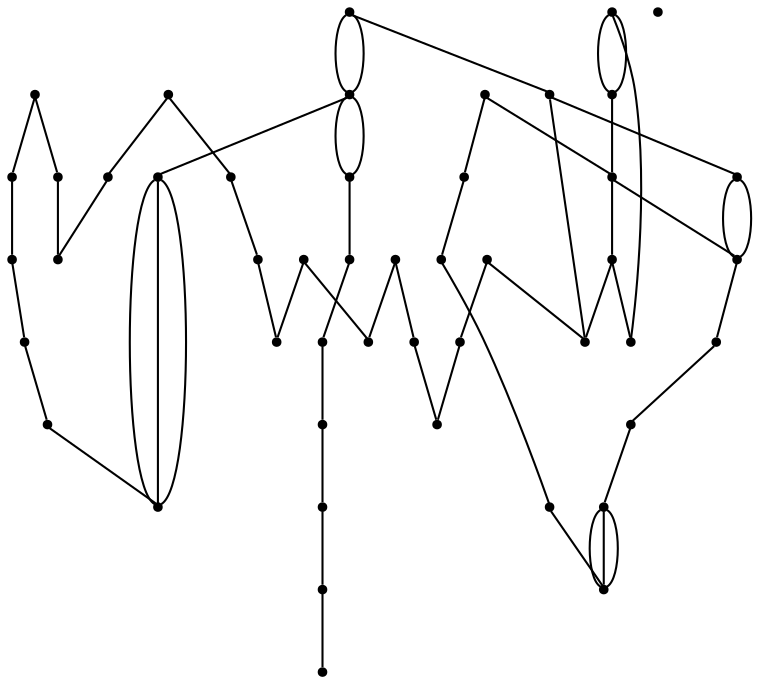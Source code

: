graph {
  node [shape=point,comment="{\"directed\":false,\"doi\":\"10.1007/978-3-540-24595-7_2\",\"figure\":\"1\"}"]

  v0 [pos="1399.3686773255813,1251.6625271903138"]
  v1 [pos="454.3803620094477,810.5500088797669"]
  v2 [pos="475.6426394440407,810.108394092983"]
  v3 [pos="507.3860624091569,810.7000536388814"]
  v4 [pos="528.6483398437499,810.9958198335428"]
  v5 [pos="560.5417877906976,814.2416185802876"]
  v6 [pos="581.8040334302325,813.062495655483"]
  v7 [pos="603.0663426598837,812.4708361095845"]
  v8 [pos="634.8138989825582,813.5042375988423"]
  v9 [pos="1388.7374273255814,1275.5791531668763"]
  v10 [pos="1378.106304505814,1245.4624997244935"]
  v11 [pos="1367.4751816860467,1217.5583706961731"]
  v12 [pos="1356.844058866279,1176.5208747651836"]
  v13 [pos="1346.2129360465115,1220.0708574718892"]
  v14 [pos="1345.0334665697674,829.4458574718892"]
  v15 [pos="1335.7317587209302,1169.4332944022278"]
  v16 [pos="1314.4695130813952,1165.004176563686"]
  v17 [pos="1293.2072674418605,1143.1542264090638"]
  v18 [pos="1282.5760174418606,1099.754161304897"]
  v19 [pos="1271.944894622093,1113.9249987072408"]
  v20 [pos="1250.682648982558,1136.3667355643372"]
  v21 [pos="1229.4204033430233,1094.43749056922"]
  v22 [pos="1208.3039062500002,1082.9249885347147"]
  v23 [pos="1197.6727834302324,1060.9293805228333"]
  v24 [pos="1176.4105377906976,1055.170904265509"]
  v25 [pos="1165.7792877906977,1009.8500119315247"]
  v26 [pos="1144.517042151163,1025.1999722586731"]
  v27 [pos="1123.2547965116278,975.7458554373841"]
  v28 [pos="1112.6236736918604,953.3083147472798"]
  v29 [pos="1101.9924236918605,980.9124814139466"]
  v30 [pos="1080.8802507267442,984.0125587251443"]
  v31 [pos="1070.2490961119186,956.1124987072408"]
  v32 [pos="1048.9867550872093,963.3458005057435"]
  v33 [pos="1027.7245094476743,956.2583472993631"]
  v34 [pos="1006.4622002180232,936.0333310233216"]
  v35 [pos="985.1998909883721,943.1207842297017"]
  v36 [pos="974.7146438953489,910.495840178595"]
  v37 [pos="942.8212118459303,909.0208239025533"]
  v38 [pos="921.558902616279,892.1874549653787"]
  v39 [pos="900.2965933866278,895.2875322765767"]
  v40 [pos="879.0343477470931,876.2458350923318"]
  v41 [pos="857.9220476017442,864.2875221040506"]
  v42 [pos="826.0286155523256,868.7166399425923"]
  v43 [pos="804.7663699127907,853.3624834484517"]
  v44 [pos="772.872937863372,845.3916735119283"]
  v45 [pos="751.6106286337209,839.191646046108"]
  v46 [pos="709.2318859011627,823.541723357306"]
  v47 [pos="687.9696402616279,817.637462086147"]

  v0 -- v9 [id="-1",pos="1399.3686773255813,1251.6625271903138 1399.3727470930232,805.1625119315247 1399.3727470930232,805.1625119315247 1399.3727470930232,805.1625119315247 439.09833757267444,805.1625119315247 439.09833757267444,805.1625119315247 439.09833757267444,805.1625119315247 439.09833757267444,1275.5791531668763 439.09833757267444,1275.5791531668763 439.09833757267444,1275.5791531668763 1388.7374273255814,1275.5791531668763 1388.7374273255814,1275.5791531668763 1388.7374273255814,1275.5791531668763"]
  v0 -- v9 [id="-2",pos="1399.3686773255813,1251.6625271903138 1399.3727470930232,1275.5791531668763 1399.3727470930232,1275.5791531668763 1399.3727470930232,1275.5791531668763 1388.7374273255814,1275.5791531668763 1388.7374273255814,1275.5791531668763 1388.7374273255814,1275.5791531668763"]
  v2 -- v1 [id="-4",pos="475.6426394440407,810.108394092983 454.3803620094477,810.5500088797669 454.3803620094477,810.5500088797669 454.3803620094477,810.5500088797669"]
  v3 -- v2 [id="-5",pos="507.3860624091569,810.7000536388814 475.6426394440407,810.108394092983 475.6426394440407,810.108394092983 475.6426394440407,810.108394092983"]
  v4 -- v3 [id="-6",pos="528.6483398437499,810.9958198335428 507.3860624091569,810.7000536388814 507.3860624091569,810.7000536388814 507.3860624091569,810.7000536388814"]
  v5 -- v4 [id="-7",pos="560.5417877906976,814.2416185802876 528.6483398437499,810.9958198335428 528.6483398437499,810.9958198335428 528.6483398437499,810.9958198335428"]
  v6 -- v5 [id="-8",pos="581.8040334302325,813.062495655483 560.5417877906976,814.2416185802876 560.5417877906976,814.2416185802876 560.5417877906976,814.2416185802876"]
  v7 -- v6 [id="-9",pos="603.0663426598837,812.4708361095845 581.8040334302325,813.062495655483 581.8040334302325,813.062495655483 581.8040334302325,813.062495655483"]
  v8 -- v7 [id="-10",pos="634.8138989825582,813.5042375988423 603.0663426598837,812.4708361095845 603.0663426598837,812.4708361095845 603.0663426598837,812.4708361095845"]
  v8 -- v0 [id="-11",pos="634.8138989825582,813.5042375988423 1399.3686773255813,809.8125007417459 1399.3686773255813,809.8125007417459 1399.3686773255813,809.8125007417459 1399.3686773255813,1251.6625271903138 1399.3686773255813,1251.6625271903138 1399.3686773255813,1251.6625271903138"]
  v9 -- v0 [id="-15",pos="1388.7374273255814,1275.5791531668763 1399.3686773255813,1251.6625271903138 1399.3686773255813,1251.6625271903138 1399.3686773255813,1251.6625271903138"]
  v10 -- v9 [id="-17",pos="1378.106304505814,1245.4624997244935 1388.7374273255814,1275.5791531668763 1388.7374273255814,1275.5791531668763 1388.7374273255814,1275.5791531668763"]
  v11 -- v10 [id="-32",pos="1367.4751816860467,1217.5583706961731 1378.106304505814,1245.4624997244935 1378.106304505814,1245.4624997244935 1378.106304505814,1245.4624997244935"]
  v12 -- v11 [id="-34",pos="1356.844058866279,1176.5208747651836 1367.4751816860467,1217.5583706961731 1367.4751816860467,1217.5583706961731 1367.4751816860467,1217.5583706961731"]
  v13 -- v12 [id="-36",pos="1346.2129360465115,1220.0708574718892 1356.844058866279,1176.5208747651836 1356.844058866279,1176.5208747651836 1356.844058866279,1176.5208747651836"]
  v15 -- v13 [id="-42",pos="1335.7317587209302,1169.4332944022278 1346.2129360465115,1220.0708574718892 1346.2129360465115,1220.0708574718892 1346.2129360465115,1220.0708574718892"]
  v15 -- v16 [id="-53",pos="1335.7317587209302,1169.4332944022278 1325.1006359011628,1164.4125170177876 1325.1006359011628,1164.4125170177876 1325.1006359011628,1164.4125170177876 1314.4695130813952,1165.004176563686 1314.4695130813952,1165.004176563686 1314.4695130813952,1165.004176563686"]
  v16 -- v17 [id="-57",pos="1314.4695130813952,1165.004176563686 1303.8383902616279,1148.9125119315245 1303.8383902616279,1148.9125119315245 1303.8383902616279,1148.9125119315245 1293.2072674418605,1143.1542264090638 1293.2072674418605,1143.1542264090638 1293.2072674418605,1143.1542264090638"]
  v18 -- v17 [id="-61",pos="1282.5760174418606,1099.754161304897 1293.2072674418605,1143.1542264090638 1293.2072674418605,1143.1542264090638 1293.2072674418605,1143.1542264090638"]
  v19 -- v18 [id="-63",pos="1271.944894622093,1113.9249987072408 1282.5760174418606,1099.754161304897 1282.5760174418606,1099.754161304897 1282.5760174418606,1099.754161304897"]
  v19 -- v20 [id="-65",pos="1271.944894622093,1113.9249987072408 1261.3137718023256,1141.0875505871236 1261.3137718023256,1141.0875505871236 1261.3137718023256,1141.0875505871236 1250.682648982558,1136.3667355643372 1250.682648982558,1136.3667355643372 1250.682648982558,1136.3667355643372"]
  v20 -- v21 [id="-70",pos="1250.682648982558,1136.3667355643372 1240.0515261627907,1095.0291501151182 1240.0515261627907,1095.0291501151182 1240.0515261627907,1095.0291501151182 1229.4204033430233,1094.43749056922 1229.4204033430233,1094.43749056922 1229.4204033430233,1094.43749056922"]
  v21 -- v22 [id="-82",pos="1229.4204033430233,1094.43749056922 1218.9350290697673,1080.4166979259908 1218.9350290697673,1080.4166979259908 1218.9350290697673,1080.4166979259908 1208.3039062500002,1082.9249885347147 1208.3039062500002,1082.9249885347147 1208.3039062500002,1082.9249885347147"]
  v23 -- v22 [id="-84",pos="1197.6727834302324,1060.9293805228333 1208.3039062500002,1082.9249885347147 1208.3039062500002,1082.9249885347147 1208.3039062500002,1082.9249885347147"]
  v23 -- v24 [id="-87",pos="1197.6727834302324,1060.9293805228333 1187.041660610465,1073.7708595063946 1187.041660610465,1073.7708595063946 1187.041660610465,1073.7708595063946 1176.4105377906976,1055.170904265509 1176.4105377906976,1055.170904265509 1176.4105377906976,1055.170904265509"]
  v25 -- v24 [id="-90",pos="1165.7792877906977,1009.8500119315247 1176.4105377906976,1055.170904265509 1176.4105377906976,1055.170904265509 1176.4105377906976,1055.170904265509"]
  v25 -- v26 [id="-100",pos="1165.7792877906977,1009.8500119315247 1155.14816497093,1000.2541409598449 1155.14816497093,1000.2541409598449 1155.14816497093,1000.2541409598449 1144.517042151163,1025.1999722586731 1144.517042151163,1025.1999722586731 1144.517042151163,1025.1999722586731"]
  v26 -- v27 [id="-102",pos="1144.517042151163,1025.1999722586731 1133.8859193313954,1020.4791572358866 1133.8859193313954,1020.4791572358866 1133.8859193313954,1020.4791572358866 1123.2547965116278,975.7458554373841 1123.2547965116278,975.7458554373841 1123.2547965116278,975.7458554373841"]
  v28 -- v27 [id="-106",pos="1112.6236736918604,953.3083147472798 1123.2547965116278,975.7458554373841 1123.2547965116278,975.7458554373841 1123.2547965116278,975.7458554373841"]
  v29 -- v28 [id="-108",pos="1101.9924236918605,980.9124814139466 1112.6236736918604,953.3083147472798 1112.6236736918604,953.3083147472798 1112.6236736918604,953.3083147472798"]
  v29 -- v30 [id="-111",pos="1101.9924236918605,980.9124814139466 1091.5113735465115,976.9291745291808 1091.5113735465115,976.9291745291808 1091.5113735465115,976.9291745291808 1080.8802507267442,984.0125587251443 1080.8802507267442,984.0125587251443 1080.8802507267442,984.0125587251443"]
  v31 -- v30 [id="-115",pos="1070.2490961119186,956.1124987072408 1080.8802507267442,984.0125587251443 1080.8802507267442,984.0125587251443 1080.8802507267442,984.0125587251443"]
  v31 -- v32 [id="-116",pos="1070.2490961119186,956.1124987072408 1059.617941497093,971.6125037935038 1059.617941497093,971.6125037935038 1059.617941497093,971.6125037935038 1048.9867550872093,963.3458005057435 1048.9867550872093,963.3458005057435 1048.9867550872093,963.3458005057435"]
  v33 -- v32 [id="-129",pos="1027.7245094476743,956.2583472993631 1048.9867550872093,963.3458005057435 1048.9867550872093,963.3458005057435 1048.9867550872093,963.3458005057435"]
  v33 -- v34 [id="-144",pos="1027.7245094476743,956.2583472993631 1017.093386627907,933.3791918224751 1017.093386627907,933.3791918224751 1017.093386627907,933.3791918224751 1006.4622002180232,936.0333310233216 1006.4622002180232,936.0333310233216 1006.4622002180232,936.0333310233216"]
  v34 -- v35 [id="-146",pos="1006.4622002180232,936.0333310233216 995.8310773982558,942.3834032482564 995.8310773982558,942.3834032482564 995.8310773982558,942.3834032482564 985.1998909883721,943.1207842297017 985.1998909883721,943.1207842297017 985.1998909883721,943.1207842297017"]
  v7 -- v8 [id="-153",pos="603.0663426598837,812.4708361095845 607.7213935319768,818.0083778169412 607.7213935319768,818.0083778169412 607.7213935319768,818.0083778169412 618.3525163517442,809.5916297700662 618.3525163517442,809.5916297700662 618.3525163517442,809.5916297700662 628.8336300872093,817.8583330578267 628.8336300872093,817.8583330578267 628.8336300872093,817.8583330578267 634.8138989825582,813.5042375988423 634.8138989825582,813.5042375988423 634.8138989825582,813.5042375988423"]
  v36 -- v35 [id="-159",pos="974.7146438953489,910.495840178595 985.1998909883721,943.1207842297017 985.1998909883721,943.1207842297017 985.1998909883721,943.1207842297017"]
  v35 -- v44 [id="-165",pos="985.1998909883721,943.1207842297017 974.7146438953488,918.9083920584778 974.7146438953488,918.9083920584778 974.7146438953488,918.9083920584778 964.0835210755814,925.8499966727356 964.0835210755814,925.8499966727356 964.0835210755814,925.8499966727356 953.4523346656977,907.541738616095 953.4523346656977,907.541738616095 953.4523346656977,907.541738616095 942.8212118459302,920.237559742397 942.8212118459302,920.237559742397 942.8212118459302,920.237559742397 932.1900890261628,911.8250078625142 932.1900890261628,911.8250078625142 932.1900890261628,911.8250078625142 921.558902616279,902.6708788341939 921.558902616279,902.6708788341939 921.558902616279,902.6708788341939 910.9277797965116,899.866694874233 910.9277797965116,899.866694874233 910.9277797965116,899.866694874233 900.2966569767442,905.4750627941548 900.2966569767442,905.4750627941548 900.2966569767442,905.4750627941548 889.6654705668604,891.8958849377095 889.6654705668604,891.8958849377095 889.6654705668604,891.8958849377095 879.034347747093,884.9541531668763 879.034347747093,884.9541531668763 879.034347747093,884.9541531668763 868.4032249273256,870.4875495698709 868.4032249273256,870.4875495698709 868.4032249273256,870.4875495698709 857.9221111918605,869.3082994884908 857.9221111918605,869.3082994884908 857.9221111918605,869.3082994884908 847.2909247819767,870.933360523647 847.2909247819767,870.933360523647 847.2909247819767,870.933360523647 836.6598019622093,879.0500190522928 836.6598019622093,879.0500190522928 836.6598019622093,879.0500190522928 826.0286791424419,875.358409351772 826.0286791424419,875.358409351772 826.0286791424419,875.358409351772 815.3974927325581,870.1916562186341 815.3974927325581,870.1916562186341 815.3974927325581,870.1916562186341 804.7663699127907,858.6791541841287 804.7663699127907,858.6791541841287 804.7663699127907,858.6791541841287 794.1352470930233,867.68336560991 794.1352470930233,867.68336560991 794.1352470930233,867.68336560991 783.5040606831395,855.7250526216287 783.5040606831395,855.7250526216287 783.5040606831395,855.7250526216287 772.872937863372,845.3916735119283 772.872937863372,845.3916735119283 772.872937863372,845.3916735119283"]
  v36 -- v37 [id="-169",pos="974.7146438953489,910.495840178595 964.0835210755814,911.9708564546365 964.0835210755814,911.9708564546365 964.0835210755814,911.9708564546365 953.4523346656977,899.7166501151185 953.4523346656977,899.7166501151185 953.4523346656977,899.7166501151185 942.8212118459303,909.0208239025533 942.8212118459303,909.0208239025533 942.8212118459303,909.0208239025533"]
  v47 -- v8 [id="-174",pos="687.9696402616279,817.637462086147 677.3385174418604,816.3082944022278 677.3385174418604,816.3082944022278 677.3385174418604,816.3082944022278 666.7073310319768,816.3082944022278 666.7073310319768,816.3082944022278 666.7073310319768,816.3082944022278 656.0762082122093,816.6041877534647 656.0762082122093,816.6041877534647 656.0762082122093,816.6041877534647 645.4450853924418,816.0125282075662 645.4450853924418,816.0125282075662 645.4450853924418,816.0125282075662 634.8138989825582,813.5042375988423 634.8138989825582,813.5042375988423 634.8138989825582,813.5042375988423"]
  v47 -- v8 [id="-175",pos="687.9696402616279,817.637462086147 683.3187863372093,823.1750037935037 683.3187863372093,823.1750037935037 683.3187863372093,823.1750037935037 672.6875999273256,810.625031259324 672.6875999273256,810.625031259324 672.6875999273256,810.625031259324 662.0564771075582,820.6625170177876 662.0564771075582,820.6625170177876 662.0564771075582,820.6625170177876 651.4253542877907,812.1000475353658 651.4253542877907,812.1000475353658 651.4253542877907,812.1000475353658 640.794167877907,820.9584103690247 640.794167877907,820.9584103690247 640.794167877907,820.9584103690247 634.8138989825582,813.5042375988423 634.8138989825582,813.5042375988423 634.8138989825582,813.5042375988423"]
  v47 -- v46 [id="-177",pos="687.9696402616279,817.637462086147 698.6007630813954,815.8666796154439 698.6007630813954,815.8666796154439 698.6007630813954,815.8666796154439 709.2318859011627,823.541723357306 709.2318859011627,823.541723357306 709.2318859011627,823.541723357306"]
  v46 -- v45 [id="-185",pos="709.2318859011627,823.541723357306 719.8630723110465,832.1041928397278 719.8630723110465,832.1041928397278 719.8630723110465,832.1041928397278 730.494195130814,833.433360523647 730.494195130814,833.433360523647 730.494195130814,833.433360523647 741.1253815406976,835.7958025402486 741.1253815406976,835.7958025402486 741.1253815406976,835.7958025402486 751.6106286337209,839.191646046108 751.6106286337209,839.191646046108 751.6106286337209,839.191646046108"]
  v37 -- v38 [id="-186",pos="942.8212118459303,909.0208239025533 932.1900890261628,898.5375271903138 932.1900890261628,898.5375271903138 932.1900890261628,898.5375271903138 921.558902616279,892.1874549653787 921.558902616279,892.1874549653787 921.558902616279,892.1874549653787"]
  v45 -- v44 [id="-193",pos="751.6106286337209,839.191646046108 772.872937863372,845.3916735119283 772.872937863372,845.3916735119283 772.872937863372,845.3916735119283"]
  v45 -- v44 [id="-198",pos="751.6106286337209,839.191646046108 756.2614825581395,851.8125719494283 756.2614825581395,851.8125719494283 756.2614825581395,851.8125719494283 766.8926689680233,851.1500861909647 766.8926689680233,851.1500861909647 766.8926689680233,851.1500861909647 772.872937863372,845.3916735119283 772.872937863372,845.3916735119283 772.872937863372,845.3916735119283"]
  v44 -- v43 [id="-206",pos="772.872937863372,845.3916735119283 783.5040606831395,851.2958076265115 783.5040606831395,851.2958076265115 783.5040606831395,851.2958076265115 794.1352470930233,862.5167396333475 794.1352470930233,862.5167396333475 794.1352470930233,862.5167396333475 804.7663699127907,853.3624834484517 804.7663699127907,853.3624834484517 804.7663699127907,853.3624834484517"]
  v38 -- v39 [id="-210",pos="921.558902616279,892.1874549653787 910.9277797965116,890.4166724946756 910.9277797965116,890.4166724946756 910.9277797965116,890.4166724946756 900.2965933866278,895.2875322765767 900.2965933866278,895.2875322765767 900.2965933866278,895.2875322765767"]
  v39 -- v40 [id="-216",pos="900.2965933866278,895.2875322765767 889.6654705668604,882.3000139660298 889.6654705668604,882.3000139660298 889.6654705668604,882.3000139660298 879.0343477470931,876.2458350923318 879.0343477470931,876.2458350923318 879.0343477470931,876.2458350923318"]
  v43 -- v42 [id="-230",pos="804.7663699127907,853.3624834484517 815.3974927325581,863.5500139660298 815.3974927325581,863.5500139660298 815.3974927325581,863.5500139660298 826.0286155523256,868.7166399425923 826.0286155523256,868.7166399425923 826.0286155523256,868.7166399425923"]
  v42 -- v41 [id="-232",pos="826.0286155523256,868.7166399425923 836.6598019622093,870.3417009777486 836.6598019622093,870.3417009777486 836.6598019622093,870.3417009777486 847.2909247819767,864.7291368908345 847.2909247819767,864.7291368908345 847.2909247819767,864.7291368908345 857.9220476017442,864.2875221040506 857.9220476017442,864.2875221040506 857.9220476017442,864.2875221040506"]
  v40 -- v41 [id="-234",pos="879.0343477470931,876.2458350923318 868.4032249273256,863.6958625581522 868.4032249273256,863.6958625581522 868.4032249273256,863.6958625581522 857.9220476017442,864.2875221040506 857.9220476017442,864.2875221040506 857.9220476017442,864.2875221040506"]
  v35 -- v31 [id="-161",pos="985.1998909883721,943.1207842297017 985.1999545784884,954.0458228853007 985.1999545784884,954.0458228853007 985.1999545784884,954.0458228853007 995.8310773982558,954.9333757824361 995.8310773982558,954.9333757824361 995.8310773982558,954.9333757824361 1006.4622002180232,951.0917213228007 1006.4622002180232,951.0917213228007 1006.4622002180232,951.0917213228007 1017.093386627907,947.9916440116027 1017.093386627907,947.9916440116027 1017.093386627907,947.9916440116027 1027.7245094476743,972.6459052827616 1027.7245094476743,972.6459052827616 1027.7245094476743,972.6459052827616 1038.355632267442,976.3375149832824 1038.355632267442,976.3375149832824 1038.355632267442,976.3375149832824 1048.9868186773256,980.4708666271626 1048.9868186773256,980.4708666271626 1048.9868186773256,980.4708666271626 1059.617941497093,985.9333859549621 1059.617941497093,985.9333859549621 1059.617941497093,985.9333859549621 1070.2490961119186,956.1124987072408 1070.2490961119186,956.1124987072408 1070.2490961119186,956.1124987072408"]
  v46 -- v30 [id="-191",pos="709.2318859011627,823.541723357306 713.8828034156977,828.6375231213033 713.8828034156977,828.6375231213033 713.8828034156977,828.6375231213033 724.5139262354651,836.754181649949 724.5139262354651,836.754181649949 724.5139262354651,836.754181649949 735.1450490552326,837.4208635754048 735.1450490552326,837.4208635754048 735.1450490552326,837.4208635754048 745.7762354651163,838.5999865002095 745.7762354651163,838.5999865002095 745.7762354651163,838.5999865002095 751.6106286337209,847.1625831392068 751.6106286337209,847.1625831392068 751.6106286337209,847.1625831392068 762.2418150436047,851.1500861909647 762.2418150436047,851.1500861909647 762.2418150436047,851.1500861909647 772.872937863372,854.3958849377095 772.872937863372,854.3958849377095 772.872937863372,854.3958849377095 783.5040606831395,863.5500139660298 783.5040606831395,863.5500139660298 783.5040606831395,863.5500139660298 794.1352470930233,872.4083767996888 794.1352470930233,872.4083767996888 794.1352470930233,872.4083767996888 804.7663699127907,866.3541979259908 804.7663699127907,866.3541979259908 804.7663699127907,866.3541979259908 815.3974927325581,878.4583595063943 815.3974927325581,878.4583595063943 815.3974927325581,878.4583595063943 826.0286791424419,883.3334154552876 826.0286791424419,883.3334154552876 826.0286791424419,883.3334154552876 836.6598019622093,887.9083818859517 836.6598019622093,887.9083818859517 836.6598019622093,887.9083818859517 847.2909247819767,878.6084042655091 847.2909247819767,878.6084042655091 847.2909247819767,878.6084042655091 857.9221111918605,879.2000638114075 857.9221111918605,879.2000638114075 857.9221111918605,879.2000638114075 868.4032249273256,883.1833706961731 868.4032249273256,883.1833706961731 868.4032249273256,883.1833706961731 879.034347747093,894.9958350923318 879.034347747093,894.9958350923318 879.034347747093,894.9958350923318 889.6654705668604,910.495840178595 889.6654705668604,910.495840178595 889.6654705668604,910.495840178595 900.2966569767442,919.94166639116 900.2966569767442,919.94166639116 900.2966569767442,919.94166639116 910.9277797965116,922.6000017589986 910.9277797965116,922.6000017589986 910.9277797965116,922.6000017589986 921.558902616279,920.237559742397 921.558902616279,920.237559742397 921.558902616279,920.237559742397 932.1900890261628,923.0458127127747 932.1900890261628,923.0458127127747 932.1900890261628,923.0458127127747 942.8212118459302,932.6374875174621 942.8212118459302,932.6374875174621 942.8212118459302,932.6374875174621 953.4523346656977,924.9625709321756 953.4523346656977,924.9625709321756 953.4523346656977,924.9625709321756 964.0835210755814,942.0875098970195 964.0835210755814,942.0875098970195 964.0835210755814,942.0875098970195 974.7146438953488,938.6916663911601 974.7146438953488,938.6916663911601 974.7146438953488,938.6916663911601 985.1999545784884,973.8292243745585 985.1999545784884,973.8292243745585 985.1999545784884,973.8292243745585 995.8310773982558,973.0875200695455 995.8310773982558,973.0875200695455 995.8310773982558,973.0875200695455 1006.4622002180232,964.6749681896626 1006.4622002180232,964.6749681896626 1006.4622002180232,964.6749681896626 1017.093386627907,968.6624712414205 1017.093386627907,968.6624712414205 1017.093386627907,968.6624712414205 1027.7245094476743,988.5917213228007 1027.7245094476743,988.5917213228007 1027.7245094476743,988.5917213228007 1038.355632267442,998.3333137300273 1038.355632267442,998.3333137300273 1038.355632267442,998.3333137300273 1048.9868186773256,993.4625811047017 1048.9868186773256,993.4625811047017 1048.9868186773256,993.4625811047017 1059.617941497093,1014.5708269543111 1059.617941497093,1014.5708269543111 1059.617941497093,1014.5708269543111 1070.2491279069768,999.2208666271626 1070.2491279069768,999.2208666271626 1070.2491279069768,999.2208666271626 1080.8802507267442,984.0125587251443 1080.8802507267442,984.0125587251443 1080.8802507267442,984.0125587251443"]
  v41 -- v40 [id="-239",pos="857.9220476017442,864.2875221040506 853.2711936773255,873.9584154552876 853.2711936773255,873.9584154552876 853.2711936773255,873.9584154552876 862.5729651162791,883.8500526216287 862.5729651162791,883.8500526216287 862.5729651162791,883.8500526216287 879.0343477470931,876.2458350923318 879.0343477470931,876.2458350923318 879.0343477470931,876.2458350923318"]
  v34 -- v33 [id="-760",pos="1006.4622002180232,936.0333310233216 1027.7245094476743,956.2583472993631 1027.7245094476743,956.2583472993631 1027.7245094476743,956.2583472993631"]
  v41 -- v40 [id="-947",pos="857.9220476017442,864.2875221040506 879.0343477470931,876.2458350923318 879.0343477470931,876.2458350923318 879.0343477470931,876.2458350923318"]
}